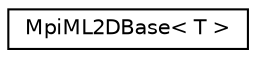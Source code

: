 digraph "Graphical Class Hierarchy"
{
  edge [fontname="Helvetica",fontsize="10",labelfontname="Helvetica",labelfontsize="10"];
  node [fontname="Helvetica",fontsize="10",shape=record];
  rankdir="LR";
  Node0 [label="MpiML2DBase\< T \>",height=0.2,width=0.4,color="black", fillcolor="white", style="filled",URL="$classMpiML2DBase.html"];
}
